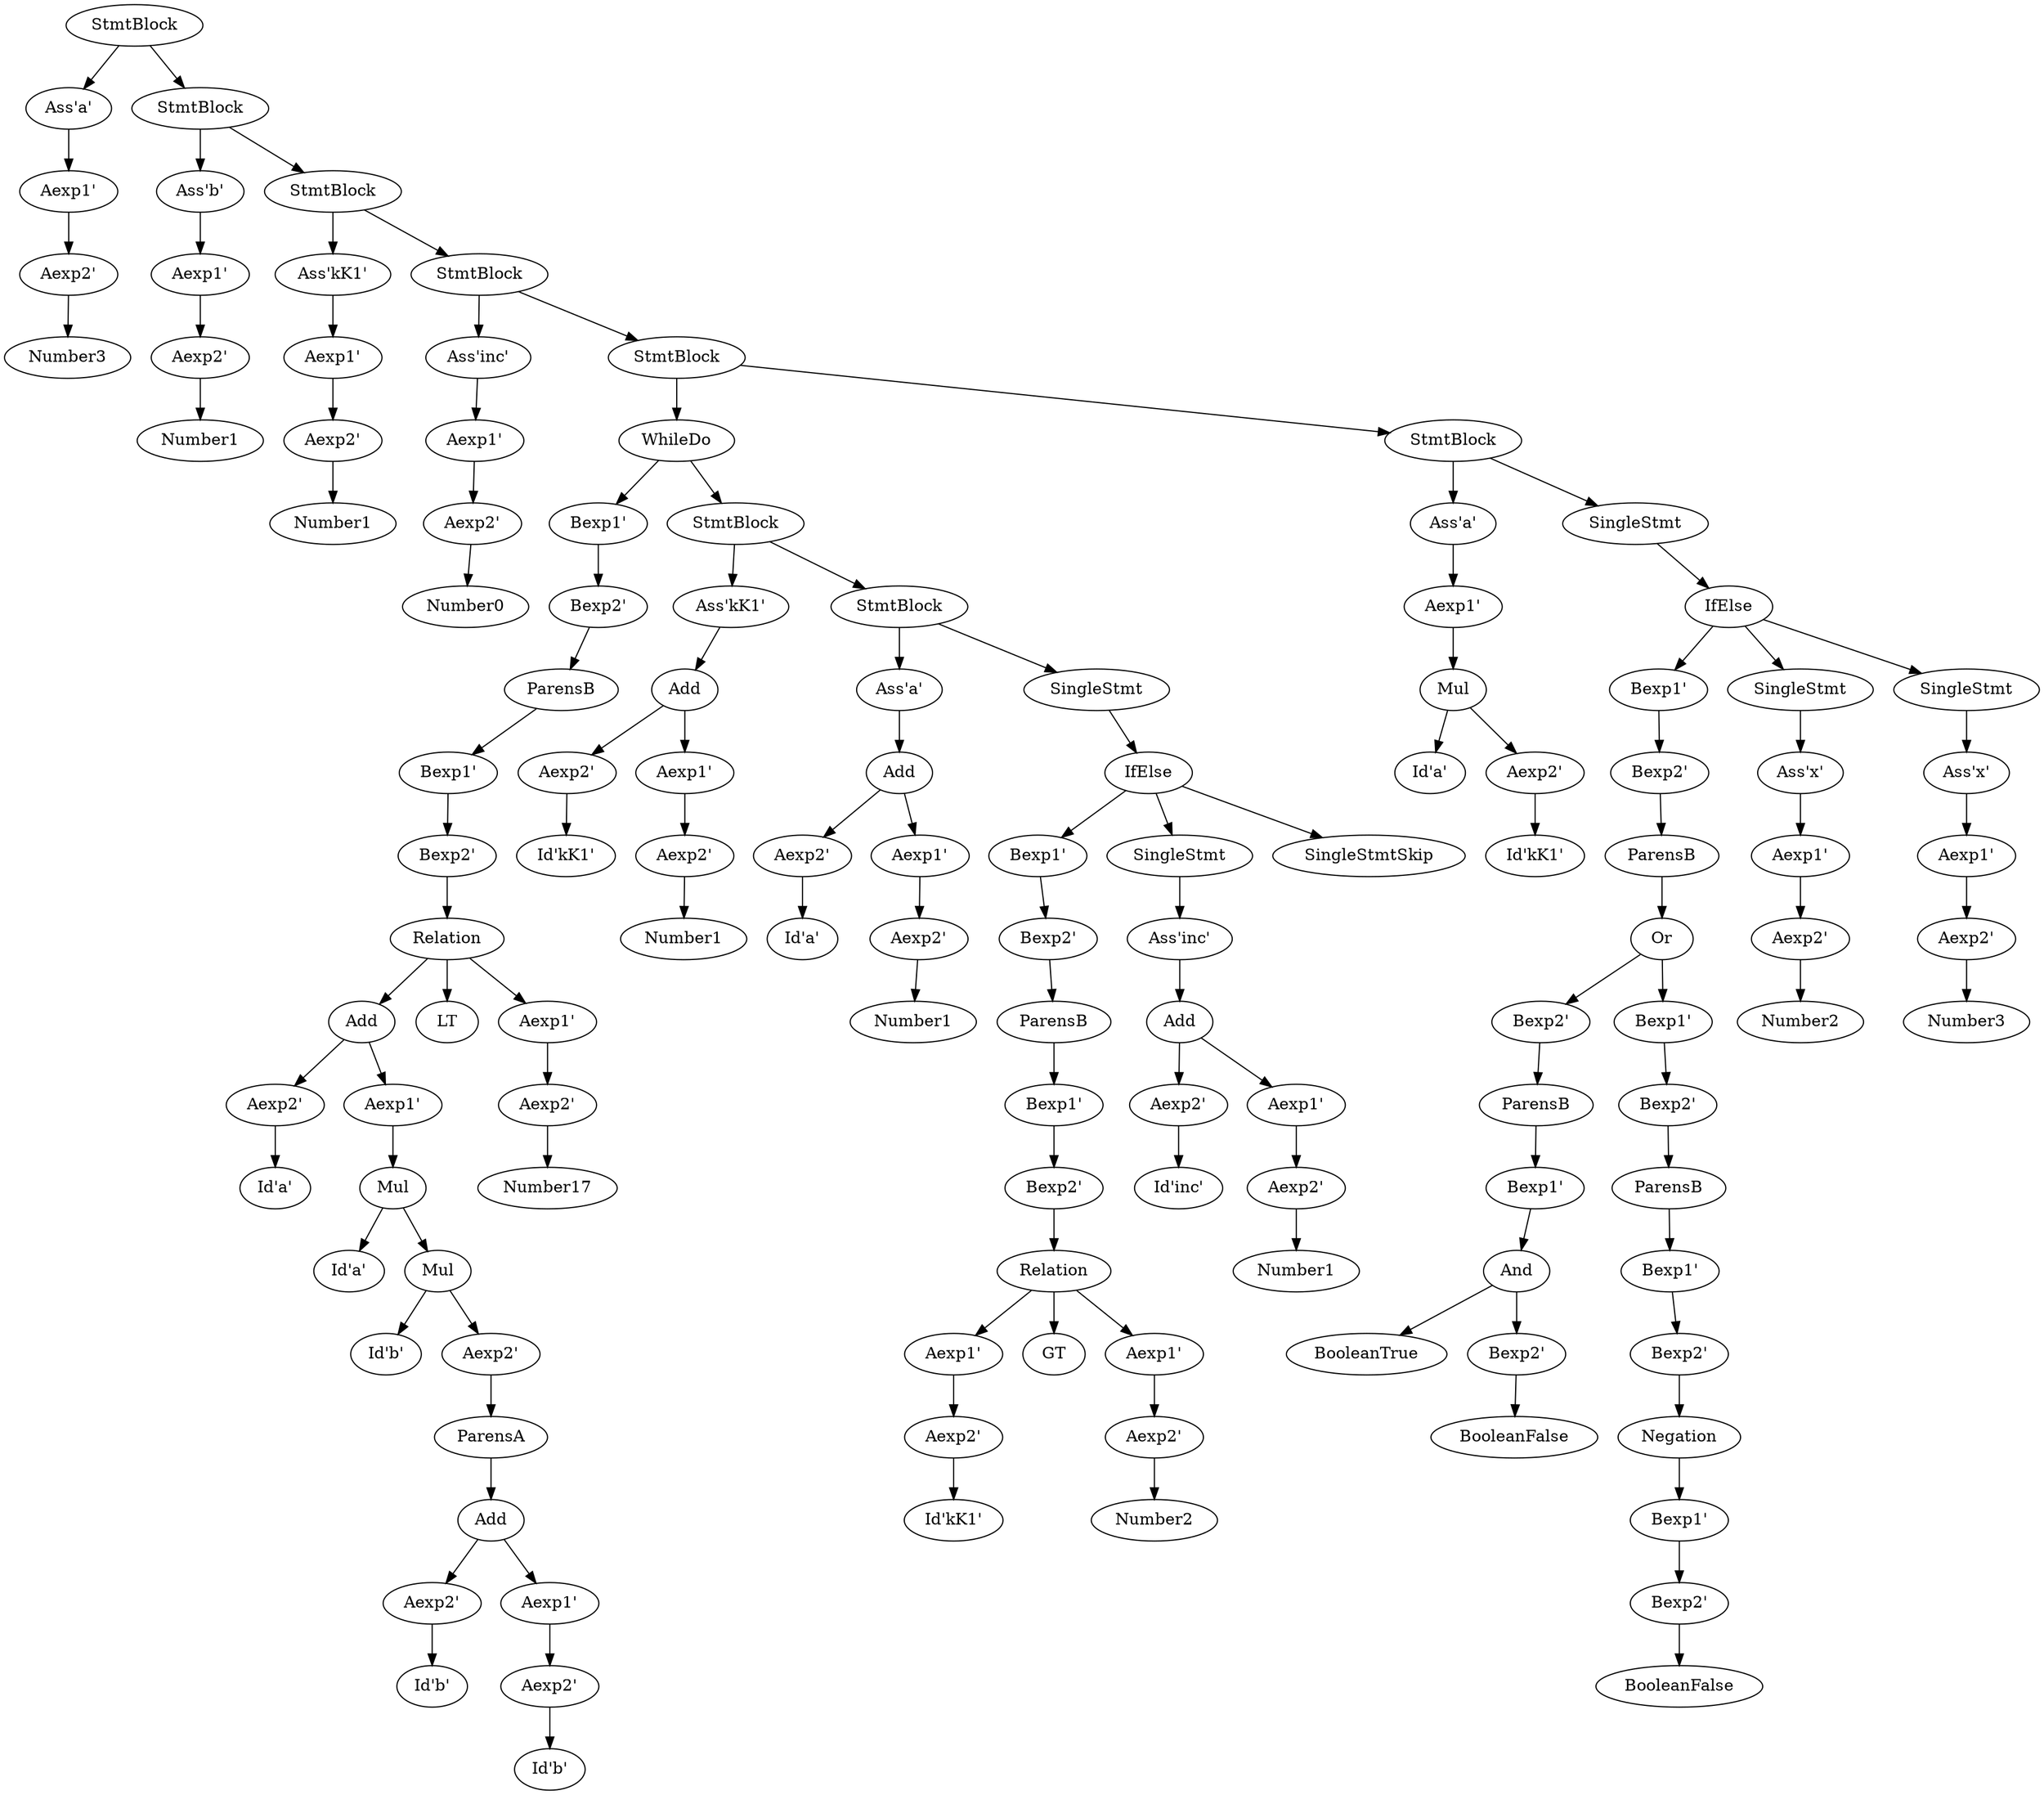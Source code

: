 digraph{
0[label="StmtBlock"];
1[label="Ass'a'"];
2[label="Aexp1'"];
3[label="Aexp2'"];
4[label="Number3"];
5[label="StmtBlock"];
6[label="Ass'b'"];
7[label="Aexp1'"];
8[label="Aexp2'"];
9[label="Number1"];
10[label="StmtBlock"];
11[label="Ass'kK1'"];
12[label="Aexp1'"];
13[label="Aexp2'"];
14[label="Number1"];
15[label="StmtBlock"];
16[label="Ass'inc'"];
17[label="Aexp1'"];
18[label="Aexp2'"];
19[label="Number0"];
20[label="StmtBlock"];
21[label="WhileDo"];
22[label="Bexp1'"];
23[label="Bexp2'"];
24[label="ParensB"];
25[label="Bexp1'"];
26[label="Bexp2'"];
27[label="Relation"];
28[label="Add"];
29[label="Aexp2'"];
30[label="Id'a'"];
31[label="Aexp1'"];
32[label="Mul"];
33[label="Id'a'"];
34[label="Mul"];
35[label="Id'b'"];
36[label="Aexp2'"];
37[label="ParensA"];
38[label="Add"];
39[label="Aexp2'"];
40[label="Id'b'"];
41[label="Aexp1'"];
42[label="Aexp2'"];
43[label="Id'b'"];
44[label="LT"];
45[label="Aexp1'"];
46[label="Aexp2'"];
47[label="Number17"];
48[label="StmtBlock"];
49[label="Ass'kK1'"];
50[label="Add"];
51[label="Aexp2'"];
52[label="Id'kK1'"];
53[label="Aexp1'"];
54[label="Aexp2'"];
55[label="Number1"];
56[label="StmtBlock"];
57[label="Ass'a'"];
58[label="Add"];
59[label="Aexp2'"];
60[label="Id'a'"];
61[label="Aexp1'"];
62[label="Aexp2'"];
63[label="Number1"];
64[label="SingleStmt"];
65[label="IfElse"];
66[label="Bexp1'"];
67[label="Bexp2'"];
68[label="ParensB"];
69[label="Bexp1'"];
70[label="Bexp2'"];
71[label="Relation"];
72[label="Aexp1'"];
73[label="Aexp2'"];
74[label="Id'kK1'"];
75[label="GT"];
76[label="Aexp1'"];
77[label="Aexp2'"];
78[label="Number2"];
79[label="SingleStmt"];
80[label="Ass'inc'"];
81[label="Add"];
82[label="Aexp2'"];
83[label="Id'inc'"];
84[label="Aexp1'"];
85[label="Aexp2'"];
86[label="Number1"];
87[label="SingleStmtSkip"];
88[label="StmtBlock"];
89[label="Ass'a'"];
90[label="Aexp1'"];
91[label="Mul"];
92[label="Id'a'"];
93[label="Aexp2'"];
94[label="Id'kK1'"];
95[label="SingleStmt"];
96[label="IfElse"];
97[label="Bexp1'"];
98[label="Bexp2'"];
99[label="ParensB"];
100[label="Or"];
101[label="Bexp2'"];
102[label="ParensB"];
103[label="Bexp1'"];
104[label="And"];
105[label="BooleanTrue"];
106[label="Bexp2'"];
107[label="BooleanFalse"];
108[label="Bexp1'"];
109[label="Bexp2'"];
110[label="ParensB"];
111[label="Bexp1'"];
112[label="Bexp2'"];
113[label="Negation"];
114[label="Bexp1'"];
115[label="Bexp2'"];
116[label="BooleanFalse"];
117[label="SingleStmt"];
118[label="Ass'x'"];
119[label="Aexp1'"];
120[label="Aexp2'"];
121[label="Number2"];
122[label="SingleStmt"];
123[label="Ass'x'"];
124[label="Aexp1'"];
125[label="Aexp2'"];
126[label="Number3"];
0 -> 1
1 -> 2
2 -> 3
3 -> 4
0 -> 5
5 -> 6
6 -> 7
7 -> 8
8 -> 9
5 -> 10
10 -> 11
11 -> 12
12 -> 13
13 -> 14
10 -> 15
15 -> 16
16 -> 17
17 -> 18
18 -> 19
15 -> 20
20 -> 21
21 -> 22
22 -> 23
23 -> 24
24 -> 25
25 -> 26
26 -> 27
27 -> 28
28 -> 29
29 -> 30
28 -> 31
31 -> 32
32 -> 33
32 -> 34
34 -> 35
34 -> 36
36 -> 37
37 -> 38
38 -> 39
39 -> 40
38 -> 41
41 -> 42
42 -> 43
27 -> 44
27 -> 45
45 -> 46
46 -> 47
21 -> 48
48 -> 49
49 -> 50
50 -> 51
51 -> 52
50 -> 53
53 -> 54
54 -> 55
48 -> 56
56 -> 57
57 -> 58
58 -> 59
59 -> 60
58 -> 61
61 -> 62
62 -> 63
56 -> 64
64 -> 65
65 -> 66
66 -> 67
67 -> 68
68 -> 69
69 -> 70
70 -> 71
71 -> 72
72 -> 73
73 -> 74
71 -> 75
71 -> 76
76 -> 77
77 -> 78
65 -> 79
79 -> 80
80 -> 81
81 -> 82
82 -> 83
81 -> 84
84 -> 85
85 -> 86
65 -> 87
20 -> 88
88 -> 89
89 -> 90
90 -> 91
91 -> 92
91 -> 93
93 -> 94
88 -> 95
95 -> 96
96 -> 97
97 -> 98
98 -> 99
99 -> 100
100 -> 101
101 -> 102
102 -> 103
103 -> 104
104 -> 105
104 -> 106
106 -> 107
100 -> 108
108 -> 109
109 -> 110
110 -> 111
111 -> 112
112 -> 113
113 -> 114
114 -> 115
115 -> 116
96 -> 117
117 -> 118
118 -> 119
119 -> 120
120 -> 121
96 -> 122
122 -> 123
123 -> 124
124 -> 125
125 -> 126
}

